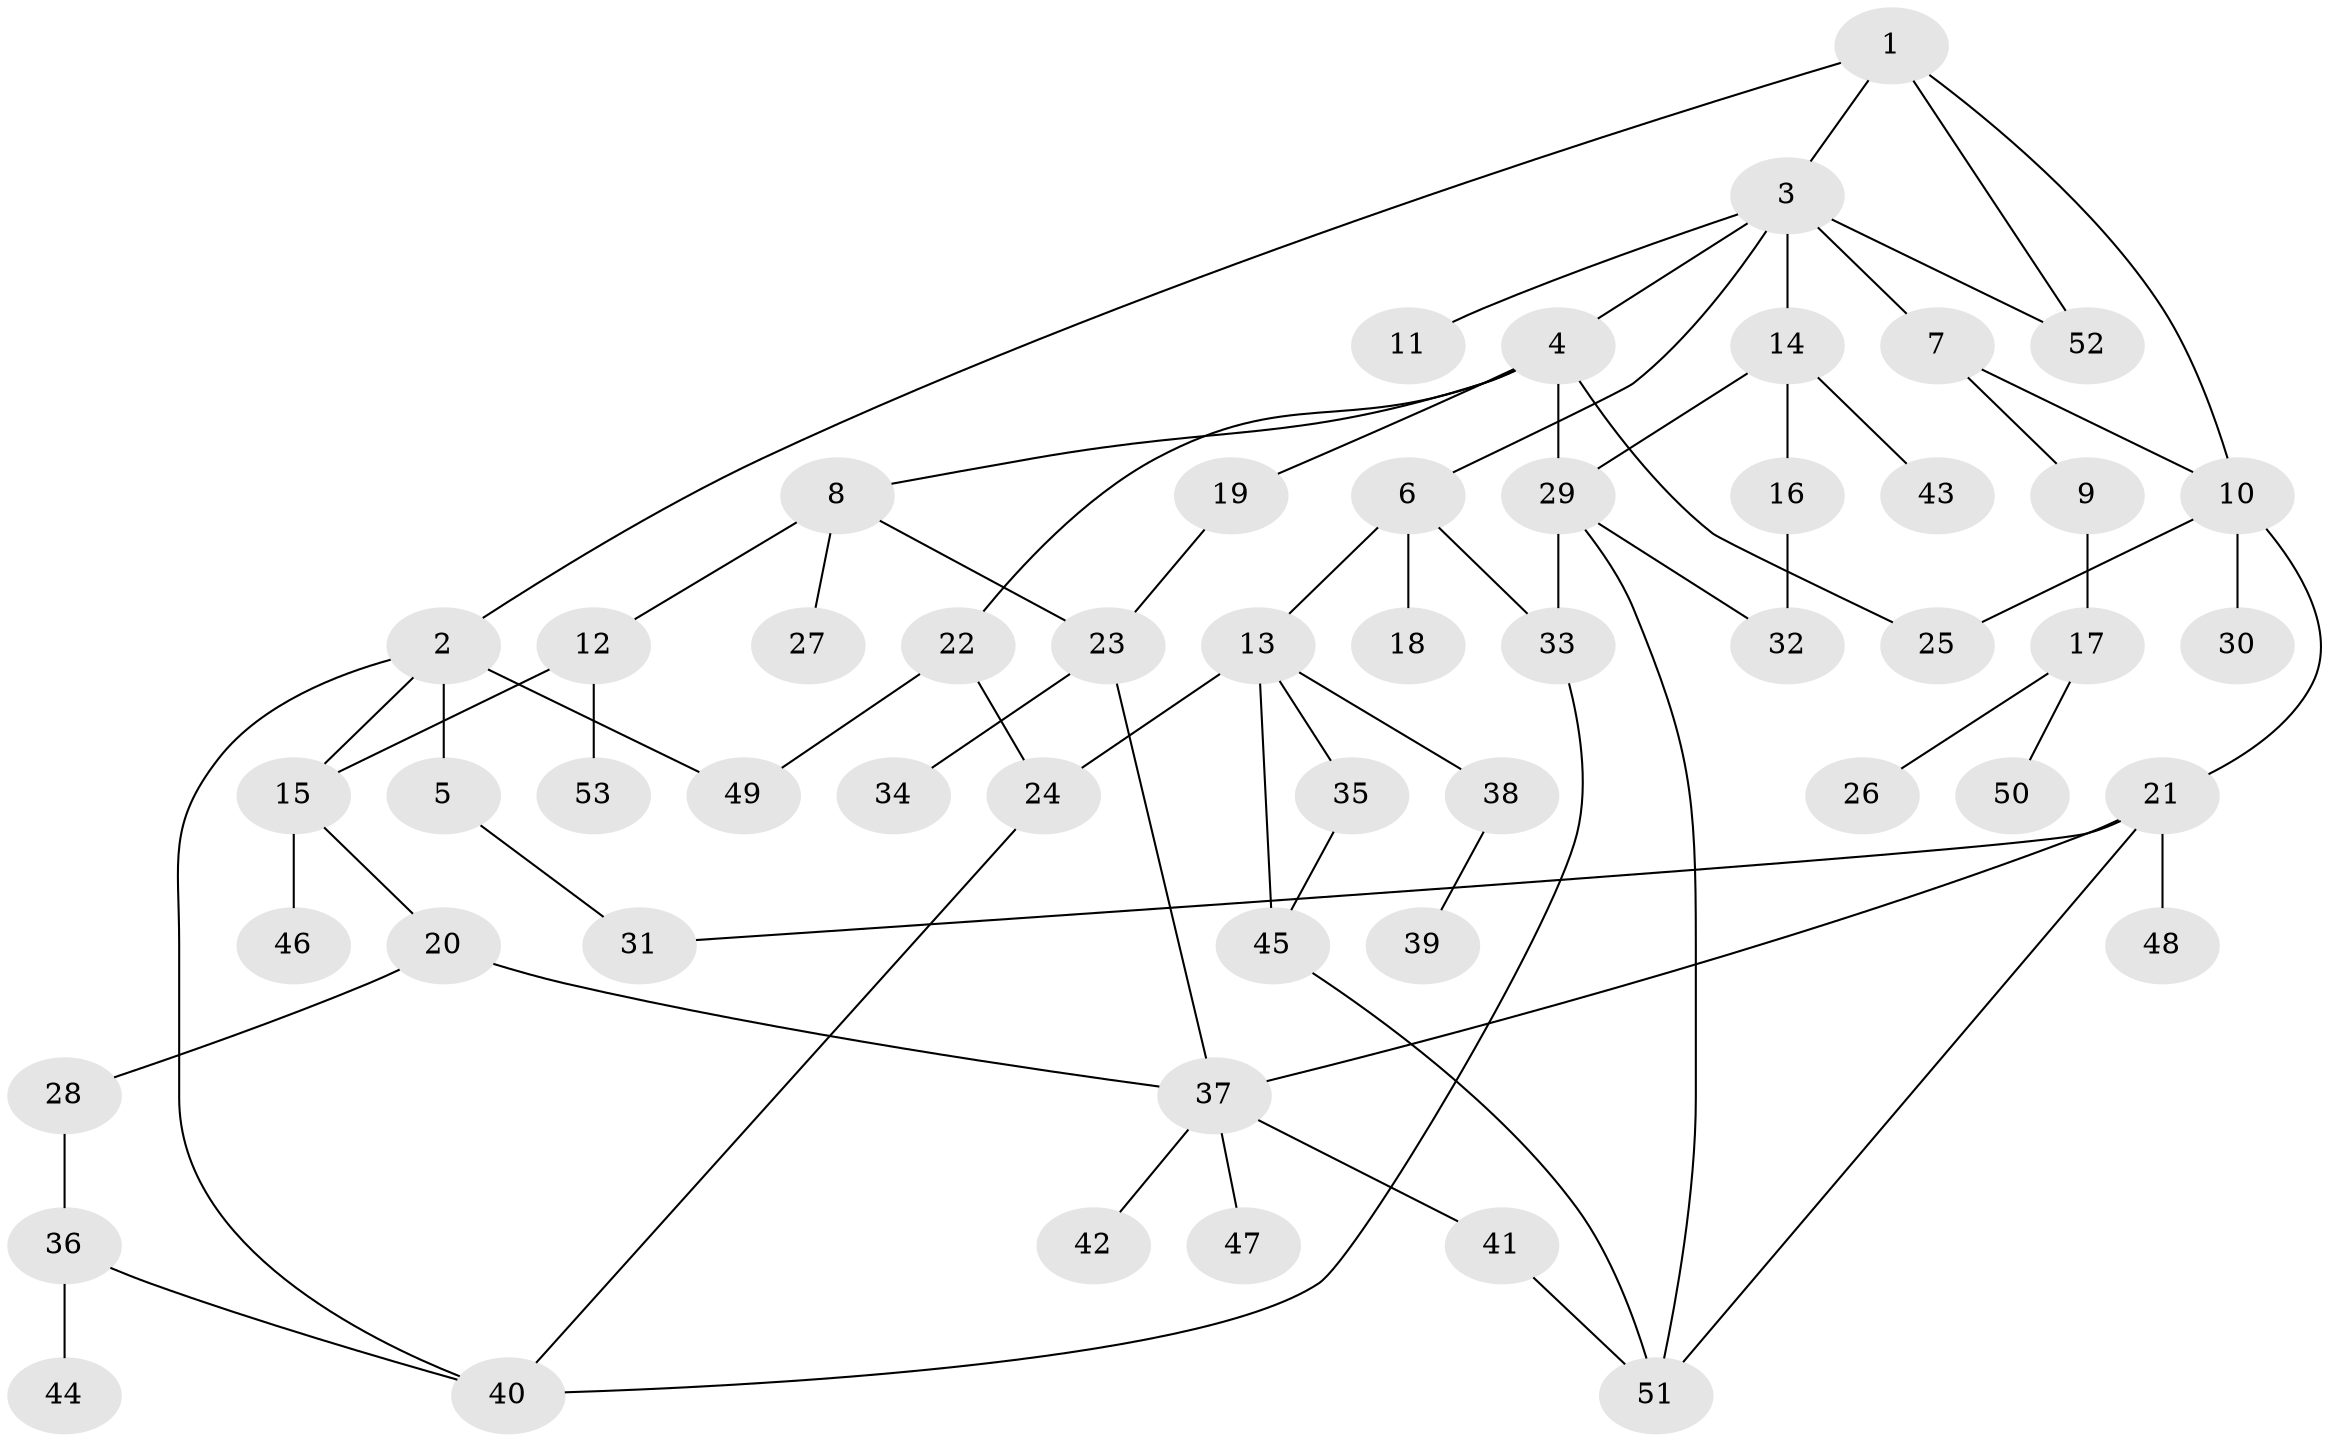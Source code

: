 // Generated by graph-tools (version 1.1) at 2025/49/03/09/25 03:49:15]
// undirected, 53 vertices, 72 edges
graph export_dot {
graph [start="1"]
  node [color=gray90,style=filled];
  1;
  2;
  3;
  4;
  5;
  6;
  7;
  8;
  9;
  10;
  11;
  12;
  13;
  14;
  15;
  16;
  17;
  18;
  19;
  20;
  21;
  22;
  23;
  24;
  25;
  26;
  27;
  28;
  29;
  30;
  31;
  32;
  33;
  34;
  35;
  36;
  37;
  38;
  39;
  40;
  41;
  42;
  43;
  44;
  45;
  46;
  47;
  48;
  49;
  50;
  51;
  52;
  53;
  1 -- 2;
  1 -- 3;
  1 -- 52;
  1 -- 10;
  2 -- 5;
  2 -- 15;
  2 -- 40;
  2 -- 49;
  3 -- 4;
  3 -- 6;
  3 -- 7;
  3 -- 11;
  3 -- 14;
  3 -- 52;
  4 -- 8;
  4 -- 19;
  4 -- 22;
  4 -- 25;
  4 -- 29;
  5 -- 31;
  6 -- 13;
  6 -- 18;
  6 -- 33;
  7 -- 9;
  7 -- 10;
  8 -- 12;
  8 -- 23;
  8 -- 27;
  9 -- 17;
  10 -- 21;
  10 -- 30;
  10 -- 25;
  12 -- 53;
  12 -- 15;
  13 -- 24;
  13 -- 35;
  13 -- 38;
  13 -- 45;
  14 -- 16;
  14 -- 43;
  14 -- 29;
  15 -- 20;
  15 -- 46;
  16 -- 32;
  17 -- 26;
  17 -- 50;
  19 -- 23;
  20 -- 28;
  20 -- 37;
  21 -- 48;
  21 -- 37;
  21 -- 51;
  21 -- 31;
  22 -- 49;
  22 -- 24;
  23 -- 34;
  23 -- 37;
  24 -- 40;
  28 -- 36;
  29 -- 33;
  29 -- 32;
  29 -- 51;
  33 -- 40;
  35 -- 45;
  36 -- 44;
  36 -- 40;
  37 -- 41;
  37 -- 42;
  37 -- 47;
  38 -- 39;
  41 -- 51;
  45 -- 51;
}
